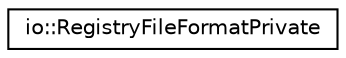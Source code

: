 digraph "Graphical Class Hierarchy"
{
 // LATEX_PDF_SIZE
  edge [fontname="Helvetica",fontsize="10",labelfontname="Helvetica",labelfontsize="10"];
  node [fontname="Helvetica",fontsize="10",shape=record];
  rankdir="LR";
  Node0 [label="io::RegistryFileFormatPrivate",height=0.2,width=0.4,color="black", fillcolor="white", style="filled",URL="$classio_1_1_registry_file_format_private.html",tooltip=" "];
}
